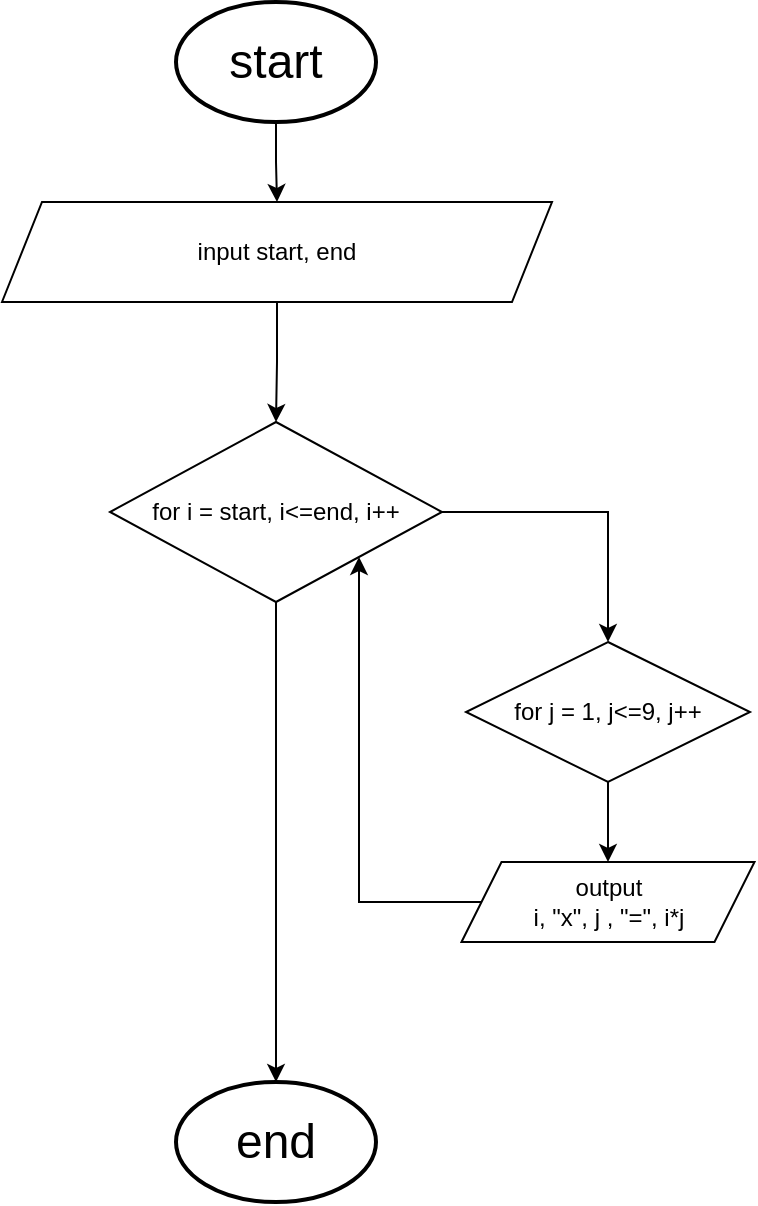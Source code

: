 <mxfile version="25.0.3">
  <diagram name="Page-1" id="oRLKnbzLUdLxJh3TAafs">
    <mxGraphModel dx="1195" dy="622" grid="1" gridSize="10" guides="1" tooltips="1" connect="1" arrows="1" fold="1" page="1" pageScale="1" pageWidth="850" pageHeight="1100" math="0" shadow="0">
      <root>
        <mxCell id="0" />
        <mxCell id="1" parent="0" />
        <mxCell id="p3oYEEfRV0Kx4yx9NESx-6" style="edgeStyle=orthogonalEdgeStyle;rounded=0;orthogonalLoop=1;jettySize=auto;html=1;entryX=0.5;entryY=0;entryDx=0;entryDy=0;" edge="1" parent="1" source="p3oYEEfRV0Kx4yx9NESx-1" target="p3oYEEfRV0Kx4yx9NESx-2">
          <mxGeometry relative="1" as="geometry" />
        </mxCell>
        <mxCell id="p3oYEEfRV0Kx4yx9NESx-1" value="&lt;font style=&quot;font-size: 24px;&quot;&gt;start&lt;/font&gt;" style="strokeWidth=2;html=1;shape=mxgraph.flowchart.start_1;whiteSpace=wrap;" vertex="1" parent="1">
          <mxGeometry x="375" y="40" width="100" height="60" as="geometry" />
        </mxCell>
        <mxCell id="p3oYEEfRV0Kx4yx9NESx-7" style="edgeStyle=orthogonalEdgeStyle;rounded=0;orthogonalLoop=1;jettySize=auto;html=1;exitX=0.5;exitY=1;exitDx=0;exitDy=0;entryX=0.5;entryY=0;entryDx=0;entryDy=0;" edge="1" parent="1" source="p3oYEEfRV0Kx4yx9NESx-2" target="p3oYEEfRV0Kx4yx9NESx-4">
          <mxGeometry relative="1" as="geometry" />
        </mxCell>
        <mxCell id="p3oYEEfRV0Kx4yx9NESx-2" value="input start, end" style="shape=parallelogram;perimeter=parallelogramPerimeter;whiteSpace=wrap;html=1;fixedSize=1;" vertex="1" parent="1">
          <mxGeometry x="288" y="140" width="275" height="50" as="geometry" />
        </mxCell>
        <mxCell id="p3oYEEfRV0Kx4yx9NESx-3" value="&lt;font style=&quot;font-size: 24px;&quot;&gt;end&lt;/font&gt;" style="strokeWidth=2;html=1;shape=mxgraph.flowchart.start_1;whiteSpace=wrap;" vertex="1" parent="1">
          <mxGeometry x="375" y="580" width="100" height="60" as="geometry" />
        </mxCell>
        <mxCell id="p3oYEEfRV0Kx4yx9NESx-8" style="edgeStyle=orthogonalEdgeStyle;rounded=0;orthogonalLoop=1;jettySize=auto;html=1;entryX=0.5;entryY=0;entryDx=0;entryDy=0;" edge="1" parent="1" source="p3oYEEfRV0Kx4yx9NESx-4" target="p3oYEEfRV0Kx4yx9NESx-5">
          <mxGeometry relative="1" as="geometry" />
        </mxCell>
        <mxCell id="p3oYEEfRV0Kx4yx9NESx-4" value="for i = start, i&amp;lt;=end, i++" style="rhombus;whiteSpace=wrap;html=1;" vertex="1" parent="1">
          <mxGeometry x="342" y="250" width="166" height="90" as="geometry" />
        </mxCell>
        <mxCell id="p3oYEEfRV0Kx4yx9NESx-11" style="edgeStyle=orthogonalEdgeStyle;rounded=0;orthogonalLoop=1;jettySize=auto;html=1;entryX=0.5;entryY=0;entryDx=0;entryDy=0;" edge="1" parent="1" source="p3oYEEfRV0Kx4yx9NESx-5" target="p3oYEEfRV0Kx4yx9NESx-9">
          <mxGeometry relative="1" as="geometry" />
        </mxCell>
        <mxCell id="p3oYEEfRV0Kx4yx9NESx-5" value="for j = 1, j&amp;lt;=9, j++" style="rhombus;whiteSpace=wrap;html=1;" vertex="1" parent="1">
          <mxGeometry x="520" y="360" width="142" height="70" as="geometry" />
        </mxCell>
        <mxCell id="p3oYEEfRV0Kx4yx9NESx-12" style="edgeStyle=orthogonalEdgeStyle;rounded=0;orthogonalLoop=1;jettySize=auto;html=1;entryX=1;entryY=1;entryDx=0;entryDy=0;" edge="1" parent="1" source="p3oYEEfRV0Kx4yx9NESx-9" target="p3oYEEfRV0Kx4yx9NESx-4">
          <mxGeometry relative="1" as="geometry" />
        </mxCell>
        <mxCell id="p3oYEEfRV0Kx4yx9NESx-9" value="output&lt;br&gt;i, &quot;x&quot;, j , &quot;=&quot;, i*j" style="shape=parallelogram;perimeter=parallelogramPerimeter;whiteSpace=wrap;html=1;fixedSize=1;" vertex="1" parent="1">
          <mxGeometry x="517.75" y="470" width="146.5" height="40" as="geometry" />
        </mxCell>
        <mxCell id="p3oYEEfRV0Kx4yx9NESx-10" style="edgeStyle=orthogonalEdgeStyle;rounded=0;orthogonalLoop=1;jettySize=auto;html=1;entryX=0.5;entryY=0;entryDx=0;entryDy=0;entryPerimeter=0;" edge="1" parent="1" source="p3oYEEfRV0Kx4yx9NESx-4" target="p3oYEEfRV0Kx4yx9NESx-3">
          <mxGeometry relative="1" as="geometry" />
        </mxCell>
      </root>
    </mxGraphModel>
  </diagram>
</mxfile>
